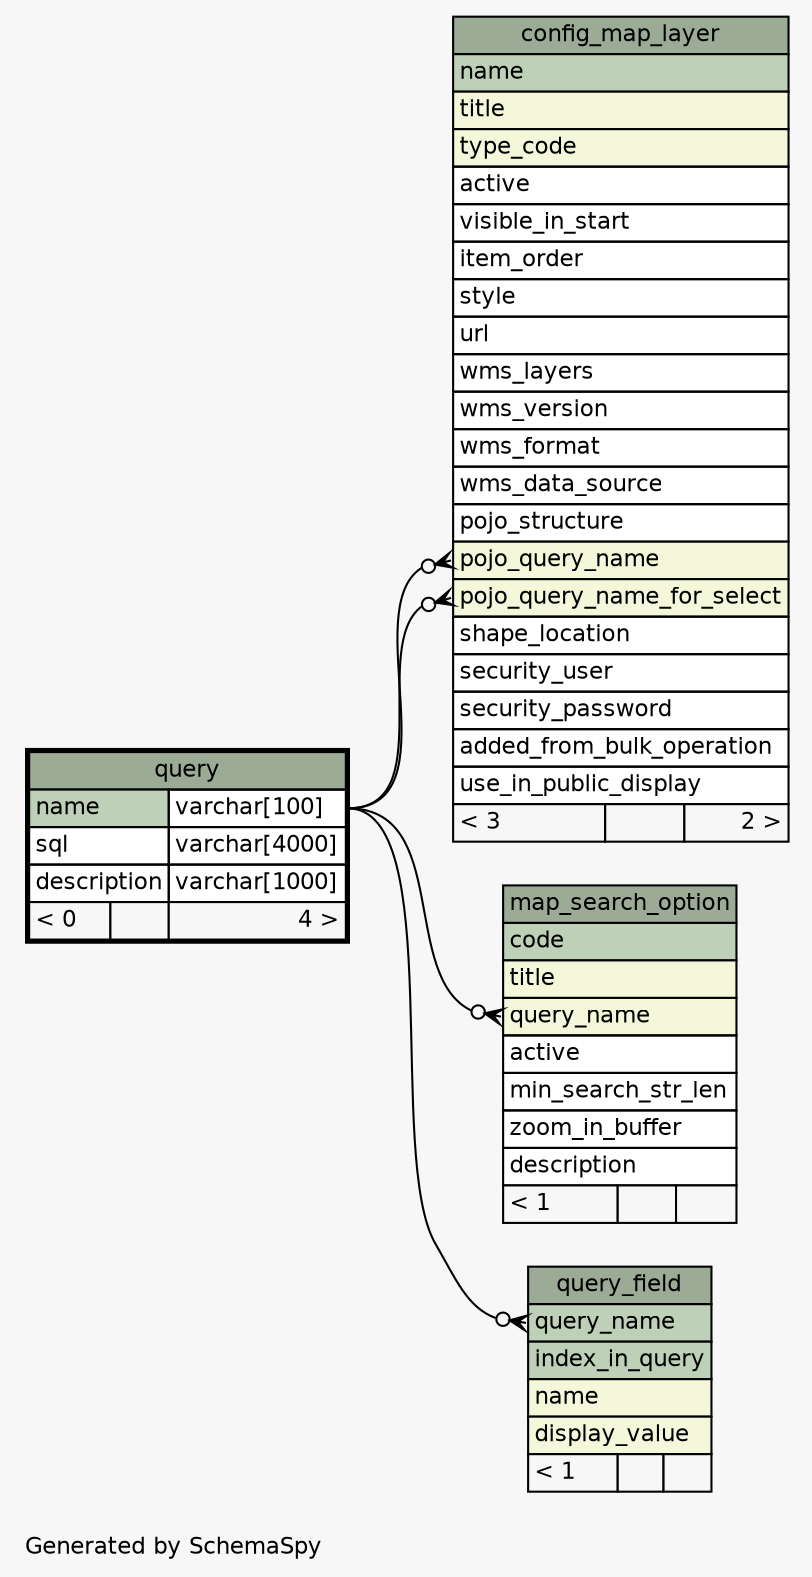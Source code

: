 // dot 2.36.0 on Windows 8 6.2
// SchemaSpy rev 590
digraph "oneDegreeRelationshipsDiagram" {
  graph [
    rankdir="RL"
    bgcolor="#f7f7f7"
    label="\nGenerated by SchemaSpy"
    labeljust="l"
    nodesep="0.18"
    ranksep="0.46"
    fontname="Helvetica"
    fontsize="11"
  ];
  node [
    fontname="Helvetica"
    fontsize="11"
    shape="plaintext"
  ];
  edge [
    arrowsize="0.8"
  ];
  "config_map_layer":"pojo_query_name":w -> "query":"name.type":e [arrowhead=none dir=back arrowtail=crowodot];
  "config_map_layer":"pojo_query_name_for_select":w -> "query":"name.type":e [arrowhead=none dir=back arrowtail=crowodot];
  "map_search_option":"query_name":w -> "query":"name.type":e [arrowhead=none dir=back arrowtail=crowodot];
  "query_field":"query_name":w -> "query":"name.type":e [arrowhead=none dir=back arrowtail=crowodot];
  "config_map_layer" [
    label=<
    <TABLE BORDER="0" CELLBORDER="1" CELLSPACING="0" BGCOLOR="#ffffff">
      <TR><TD COLSPAN="3" BGCOLOR="#9bab96" ALIGN="CENTER">config_map_layer</TD></TR>
      <TR><TD PORT="name" COLSPAN="3" BGCOLOR="#bed1b8" ALIGN="LEFT">name</TD></TR>
      <TR><TD PORT="title" COLSPAN="3" BGCOLOR="#f4f7da" ALIGN="LEFT">title</TD></TR>
      <TR><TD PORT="type_code" COLSPAN="3" BGCOLOR="#f4f7da" ALIGN="LEFT">type_code</TD></TR>
      <TR><TD PORT="active" COLSPAN="3" ALIGN="LEFT">active</TD></TR>
      <TR><TD PORT="visible_in_start" COLSPAN="3" ALIGN="LEFT">visible_in_start</TD></TR>
      <TR><TD PORT="item_order" COLSPAN="3" ALIGN="LEFT">item_order</TD></TR>
      <TR><TD PORT="style" COLSPAN="3" ALIGN="LEFT">style</TD></TR>
      <TR><TD PORT="url" COLSPAN="3" ALIGN="LEFT">url</TD></TR>
      <TR><TD PORT="wms_layers" COLSPAN="3" ALIGN="LEFT">wms_layers</TD></TR>
      <TR><TD PORT="wms_version" COLSPAN="3" ALIGN="LEFT">wms_version</TD></TR>
      <TR><TD PORT="wms_format" COLSPAN="3" ALIGN="LEFT">wms_format</TD></TR>
      <TR><TD PORT="wms_data_source" COLSPAN="3" ALIGN="LEFT">wms_data_source</TD></TR>
      <TR><TD PORT="pojo_structure" COLSPAN="3" ALIGN="LEFT">pojo_structure</TD></TR>
      <TR><TD PORT="pojo_query_name" COLSPAN="3" BGCOLOR="#f4f7da" ALIGN="LEFT">pojo_query_name</TD></TR>
      <TR><TD PORT="pojo_query_name_for_select" COLSPAN="3" BGCOLOR="#f4f7da" ALIGN="LEFT">pojo_query_name_for_select</TD></TR>
      <TR><TD PORT="shape_location" COLSPAN="3" ALIGN="LEFT">shape_location</TD></TR>
      <TR><TD PORT="security_user" COLSPAN="3" ALIGN="LEFT">security_user</TD></TR>
      <TR><TD PORT="security_password" COLSPAN="3" ALIGN="LEFT">security_password</TD></TR>
      <TR><TD PORT="added_from_bulk_operation" COLSPAN="3" ALIGN="LEFT">added_from_bulk_operation</TD></TR>
      <TR><TD PORT="use_in_public_display" COLSPAN="3" ALIGN="LEFT">use_in_public_display</TD></TR>
      <TR><TD ALIGN="LEFT" BGCOLOR="#f7f7f7">&lt; 3</TD><TD ALIGN="RIGHT" BGCOLOR="#f7f7f7">  </TD><TD ALIGN="RIGHT" BGCOLOR="#f7f7f7">2 &gt;</TD></TR>
    </TABLE>>
    URL="config_map_layer.html"
    tooltip="config_map_layer"
  ];
  "map_search_option" [
    label=<
    <TABLE BORDER="0" CELLBORDER="1" CELLSPACING="0" BGCOLOR="#ffffff">
      <TR><TD COLSPAN="3" BGCOLOR="#9bab96" ALIGN="CENTER">map_search_option</TD></TR>
      <TR><TD PORT="code" COLSPAN="3" BGCOLOR="#bed1b8" ALIGN="LEFT">code</TD></TR>
      <TR><TD PORT="title" COLSPAN="3" BGCOLOR="#f4f7da" ALIGN="LEFT">title</TD></TR>
      <TR><TD PORT="query_name" COLSPAN="3" BGCOLOR="#f4f7da" ALIGN="LEFT">query_name</TD></TR>
      <TR><TD PORT="active" COLSPAN="3" ALIGN="LEFT">active</TD></TR>
      <TR><TD PORT="min_search_str_len" COLSPAN="3" ALIGN="LEFT">min_search_str_len</TD></TR>
      <TR><TD PORT="zoom_in_buffer" COLSPAN="3" ALIGN="LEFT">zoom_in_buffer</TD></TR>
      <TR><TD PORT="description" COLSPAN="3" ALIGN="LEFT">description</TD></TR>
      <TR><TD ALIGN="LEFT" BGCOLOR="#f7f7f7">&lt; 1</TD><TD ALIGN="RIGHT" BGCOLOR="#f7f7f7">  </TD><TD ALIGN="RIGHT" BGCOLOR="#f7f7f7">  </TD></TR>
    </TABLE>>
    URL="map_search_option.html"
    tooltip="map_search_option"
  ];
  "query" [
    label=<
    <TABLE BORDER="2" CELLBORDER="1" CELLSPACING="0" BGCOLOR="#ffffff">
      <TR><TD COLSPAN="3" BGCOLOR="#9bab96" ALIGN="CENTER">query</TD></TR>
      <TR><TD PORT="name" COLSPAN="2" BGCOLOR="#bed1b8" ALIGN="LEFT">name</TD><TD PORT="name.type" ALIGN="LEFT">varchar[100]</TD></TR>
      <TR><TD PORT="sql" COLSPAN="2" ALIGN="LEFT">sql</TD><TD PORT="sql.type" ALIGN="LEFT">varchar[4000]</TD></TR>
      <TR><TD PORT="description" COLSPAN="2" ALIGN="LEFT">description</TD><TD PORT="description.type" ALIGN="LEFT">varchar[1000]</TD></TR>
      <TR><TD ALIGN="LEFT" BGCOLOR="#f7f7f7">&lt; 0</TD><TD ALIGN="RIGHT" BGCOLOR="#f7f7f7">  </TD><TD ALIGN="RIGHT" BGCOLOR="#f7f7f7">4 &gt;</TD></TR>
    </TABLE>>
    URL="query.html"
    tooltip="query"
  ];
  "query_field" [
    label=<
    <TABLE BORDER="0" CELLBORDER="1" CELLSPACING="0" BGCOLOR="#ffffff">
      <TR><TD COLSPAN="3" BGCOLOR="#9bab96" ALIGN="CENTER">query_field</TD></TR>
      <TR><TD PORT="query_name" COLSPAN="3" BGCOLOR="#bed1b8" ALIGN="LEFT">query_name</TD></TR>
      <TR><TD PORT="index_in_query" COLSPAN="3" BGCOLOR="#bed1b8" ALIGN="LEFT">index_in_query</TD></TR>
      <TR><TD PORT="name" COLSPAN="3" BGCOLOR="#f4f7da" ALIGN="LEFT">name</TD></TR>
      <TR><TD PORT="display_value" COLSPAN="3" BGCOLOR="#f4f7da" ALIGN="LEFT">display_value</TD></TR>
      <TR><TD ALIGN="LEFT" BGCOLOR="#f7f7f7">&lt; 1</TD><TD ALIGN="RIGHT" BGCOLOR="#f7f7f7">  </TD><TD ALIGN="RIGHT" BGCOLOR="#f7f7f7">  </TD></TR>
    </TABLE>>
    URL="query_field.html"
    tooltip="query_field"
  ];
}
